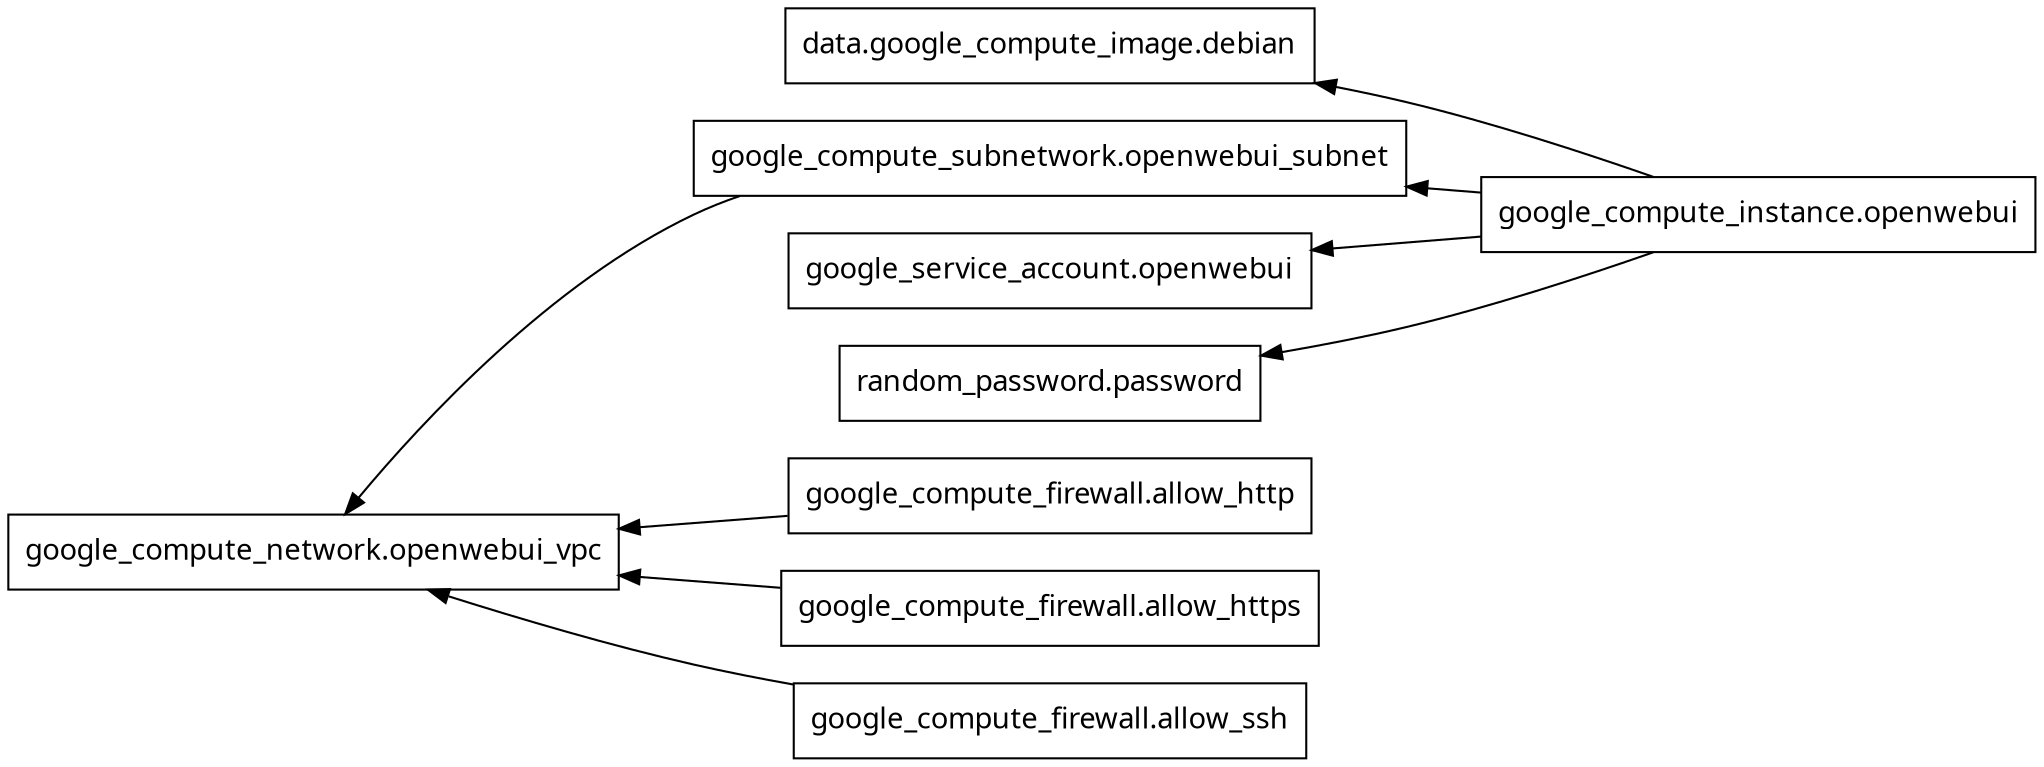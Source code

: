 digraph G {
  rankdir = "RL";
  node [shape = rect, fontname = "sans-serif"];
  "data.google_compute_image.debian" [label="data.google_compute_image.debian"];
  "google_compute_firewall.allow_http" [label="google_compute_firewall.allow_http"];
  "google_compute_firewall.allow_https" [label="google_compute_firewall.allow_https"];
  "google_compute_firewall.allow_ssh" [label="google_compute_firewall.allow_ssh"];
  "google_compute_instance.openwebui" [label="google_compute_instance.openwebui"];
  "google_compute_network.openwebui_vpc" [label="google_compute_network.openwebui_vpc"];
  "google_compute_subnetwork.openwebui_subnet" [label="google_compute_subnetwork.openwebui_subnet"];
  "google_service_account.openwebui" [label="google_service_account.openwebui"];
  "random_password.password" [label="random_password.password"];
  "google_compute_firewall.allow_http" -> "google_compute_network.openwebui_vpc";
  "google_compute_firewall.allow_https" -> "google_compute_network.openwebui_vpc";
  "google_compute_firewall.allow_ssh" -> "google_compute_network.openwebui_vpc";
  "google_compute_instance.openwebui" -> "data.google_compute_image.debian";
  "google_compute_instance.openwebui" -> "google_compute_subnetwork.openwebui_subnet";
  "google_compute_instance.openwebui" -> "google_service_account.openwebui";
  "google_compute_instance.openwebui" -> "random_password.password";
  "google_compute_subnetwork.openwebui_subnet" -> "google_compute_network.openwebui_vpc";
}
